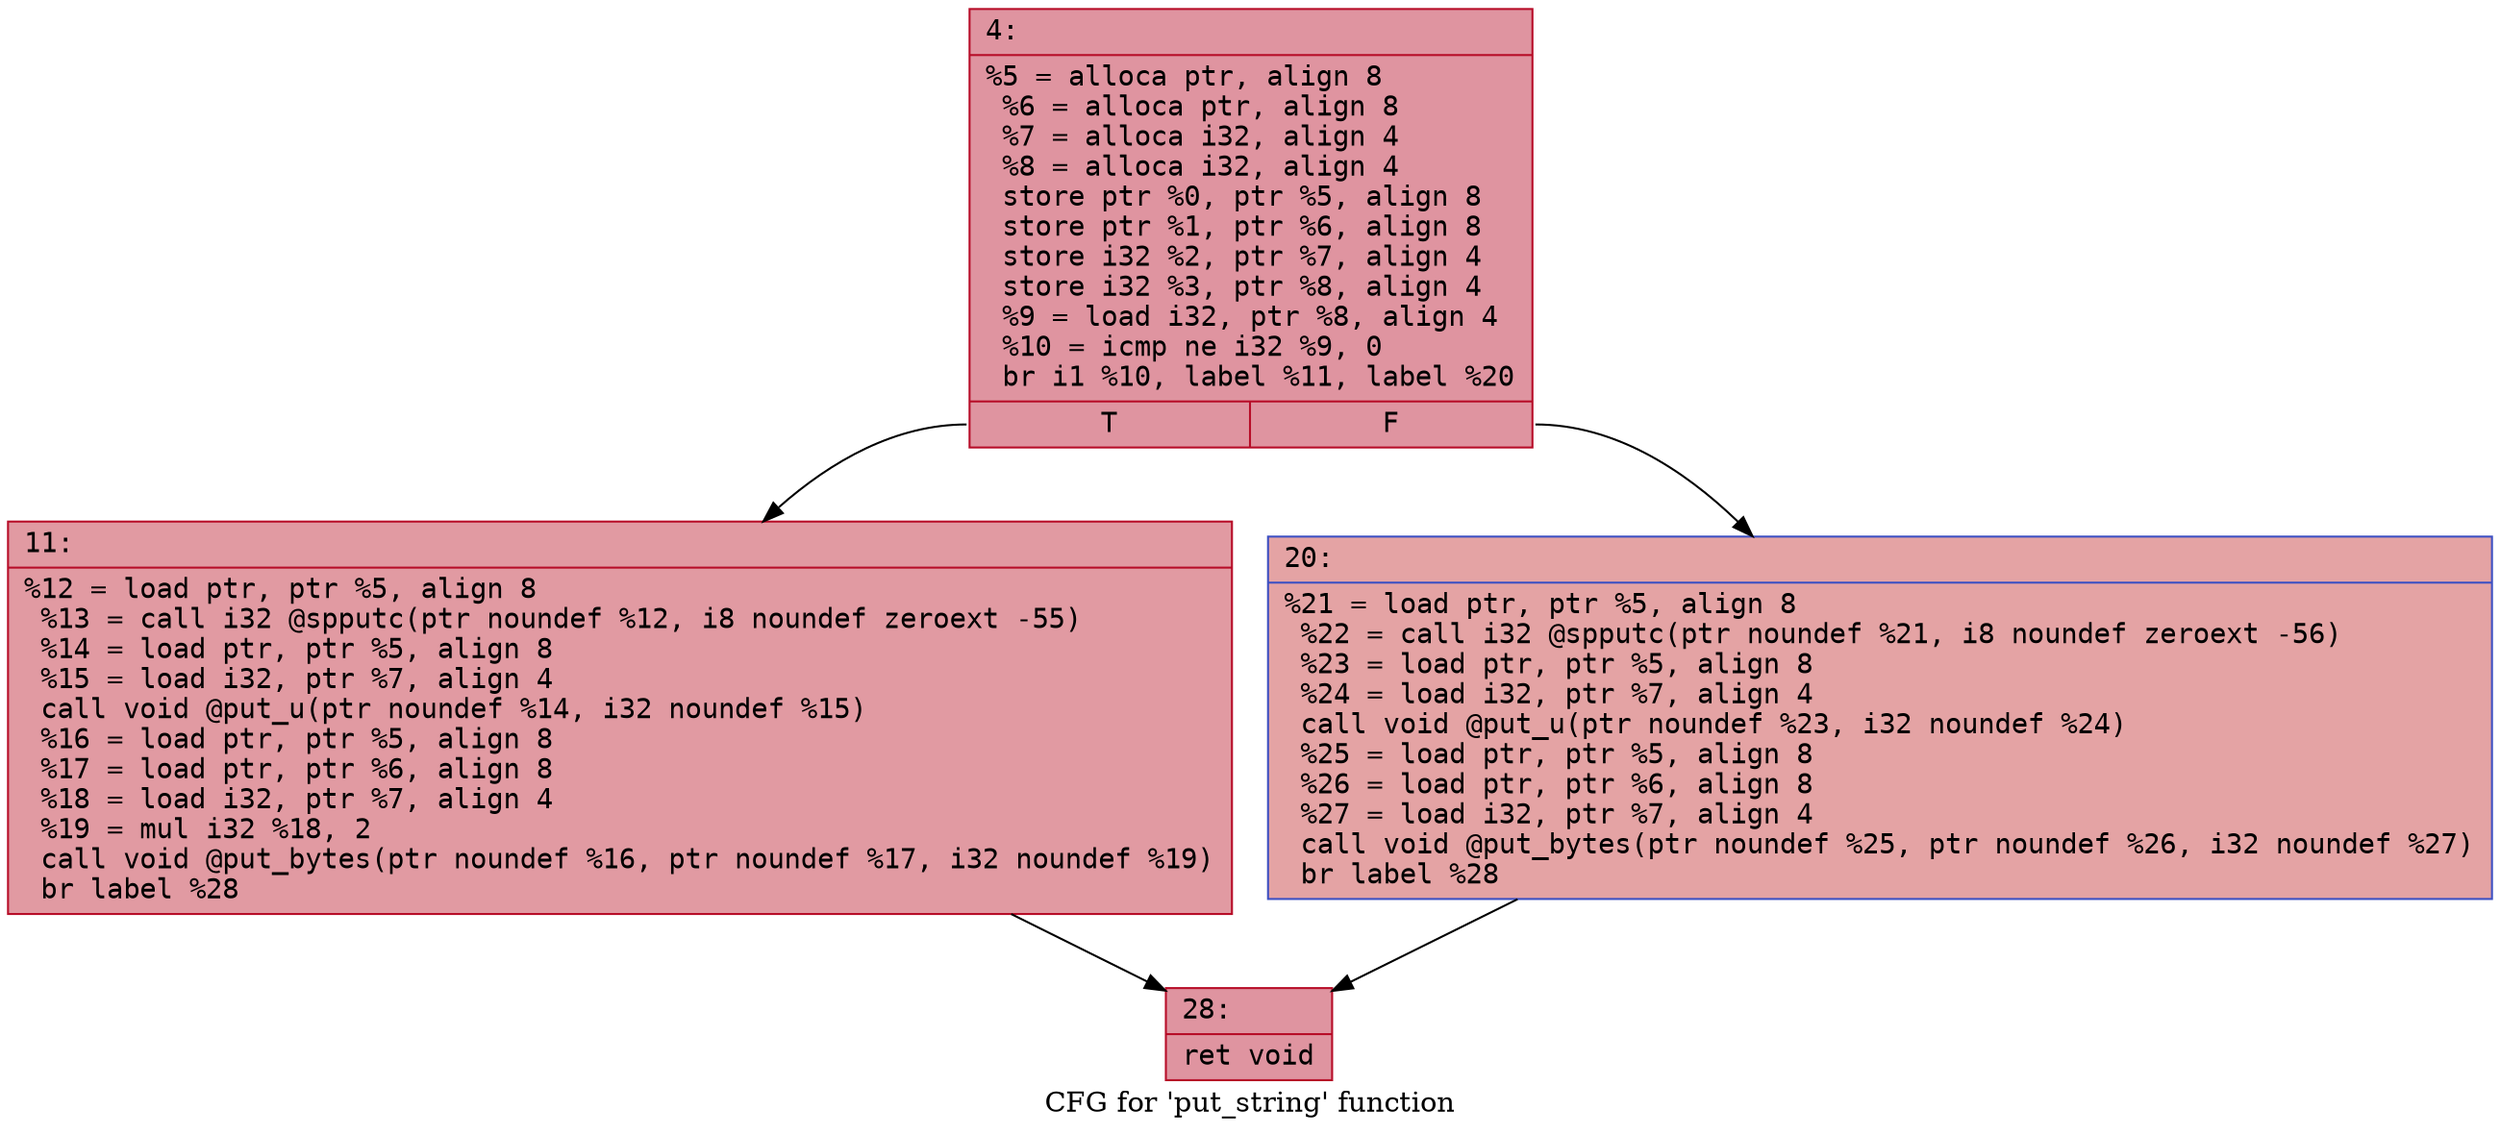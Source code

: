 digraph "CFG for 'put_string' function" {
	label="CFG for 'put_string' function";

	Node0x600003baf070 [shape=record,color="#b70d28ff", style=filled, fillcolor="#b70d2870" fontname="Courier",label="{4:\l|  %5 = alloca ptr, align 8\l  %6 = alloca ptr, align 8\l  %7 = alloca i32, align 4\l  %8 = alloca i32, align 4\l  store ptr %0, ptr %5, align 8\l  store ptr %1, ptr %6, align 8\l  store i32 %2, ptr %7, align 4\l  store i32 %3, ptr %8, align 4\l  %9 = load i32, ptr %8, align 4\l  %10 = icmp ne i32 %9, 0\l  br i1 %10, label %11, label %20\l|{<s0>T|<s1>F}}"];
	Node0x600003baf070:s0 -> Node0x600003baf0c0[tooltip="4 -> 11\nProbability 62.50%" ];
	Node0x600003baf070:s1 -> Node0x600003baf110[tooltip="4 -> 20\nProbability 37.50%" ];
	Node0x600003baf0c0 [shape=record,color="#b70d28ff", style=filled, fillcolor="#bb1b2c70" fontname="Courier",label="{11:\l|  %12 = load ptr, ptr %5, align 8\l  %13 = call i32 @spputc(ptr noundef %12, i8 noundef zeroext -55)\l  %14 = load ptr, ptr %5, align 8\l  %15 = load i32, ptr %7, align 4\l  call void @put_u(ptr noundef %14, i32 noundef %15)\l  %16 = load ptr, ptr %5, align 8\l  %17 = load ptr, ptr %6, align 8\l  %18 = load i32, ptr %7, align 4\l  %19 = mul i32 %18, 2\l  call void @put_bytes(ptr noundef %16, ptr noundef %17, i32 noundef %19)\l  br label %28\l}"];
	Node0x600003baf0c0 -> Node0x600003baf160[tooltip="11 -> 28\nProbability 100.00%" ];
	Node0x600003baf110 [shape=record,color="#3d50c3ff", style=filled, fillcolor="#c32e3170" fontname="Courier",label="{20:\l|  %21 = load ptr, ptr %5, align 8\l  %22 = call i32 @spputc(ptr noundef %21, i8 noundef zeroext -56)\l  %23 = load ptr, ptr %5, align 8\l  %24 = load i32, ptr %7, align 4\l  call void @put_u(ptr noundef %23, i32 noundef %24)\l  %25 = load ptr, ptr %5, align 8\l  %26 = load ptr, ptr %6, align 8\l  %27 = load i32, ptr %7, align 4\l  call void @put_bytes(ptr noundef %25, ptr noundef %26, i32 noundef %27)\l  br label %28\l}"];
	Node0x600003baf110 -> Node0x600003baf160[tooltip="20 -> 28\nProbability 100.00%" ];
	Node0x600003baf160 [shape=record,color="#b70d28ff", style=filled, fillcolor="#b70d2870" fontname="Courier",label="{28:\l|  ret void\l}"];
}
